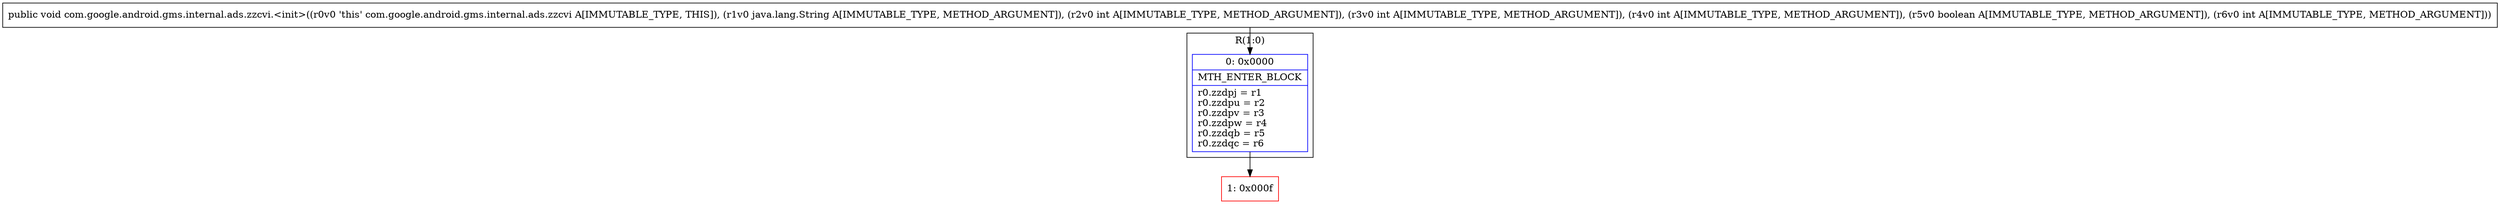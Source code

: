 digraph "CFG forcom.google.android.gms.internal.ads.zzcvi.\<init\>(Ljava\/lang\/String;IIIZI)V" {
subgraph cluster_Region_815873928 {
label = "R(1:0)";
node [shape=record,color=blue];
Node_0 [shape=record,label="{0\:\ 0x0000|MTH_ENTER_BLOCK\l|r0.zzdpj = r1\lr0.zzdpu = r2\lr0.zzdpv = r3\lr0.zzdpw = r4\lr0.zzdqb = r5\lr0.zzdqc = r6\l}"];
}
Node_1 [shape=record,color=red,label="{1\:\ 0x000f}"];
MethodNode[shape=record,label="{public void com.google.android.gms.internal.ads.zzcvi.\<init\>((r0v0 'this' com.google.android.gms.internal.ads.zzcvi A[IMMUTABLE_TYPE, THIS]), (r1v0 java.lang.String A[IMMUTABLE_TYPE, METHOD_ARGUMENT]), (r2v0 int A[IMMUTABLE_TYPE, METHOD_ARGUMENT]), (r3v0 int A[IMMUTABLE_TYPE, METHOD_ARGUMENT]), (r4v0 int A[IMMUTABLE_TYPE, METHOD_ARGUMENT]), (r5v0 boolean A[IMMUTABLE_TYPE, METHOD_ARGUMENT]), (r6v0 int A[IMMUTABLE_TYPE, METHOD_ARGUMENT])) }"];
MethodNode -> Node_0;
Node_0 -> Node_1;
}

